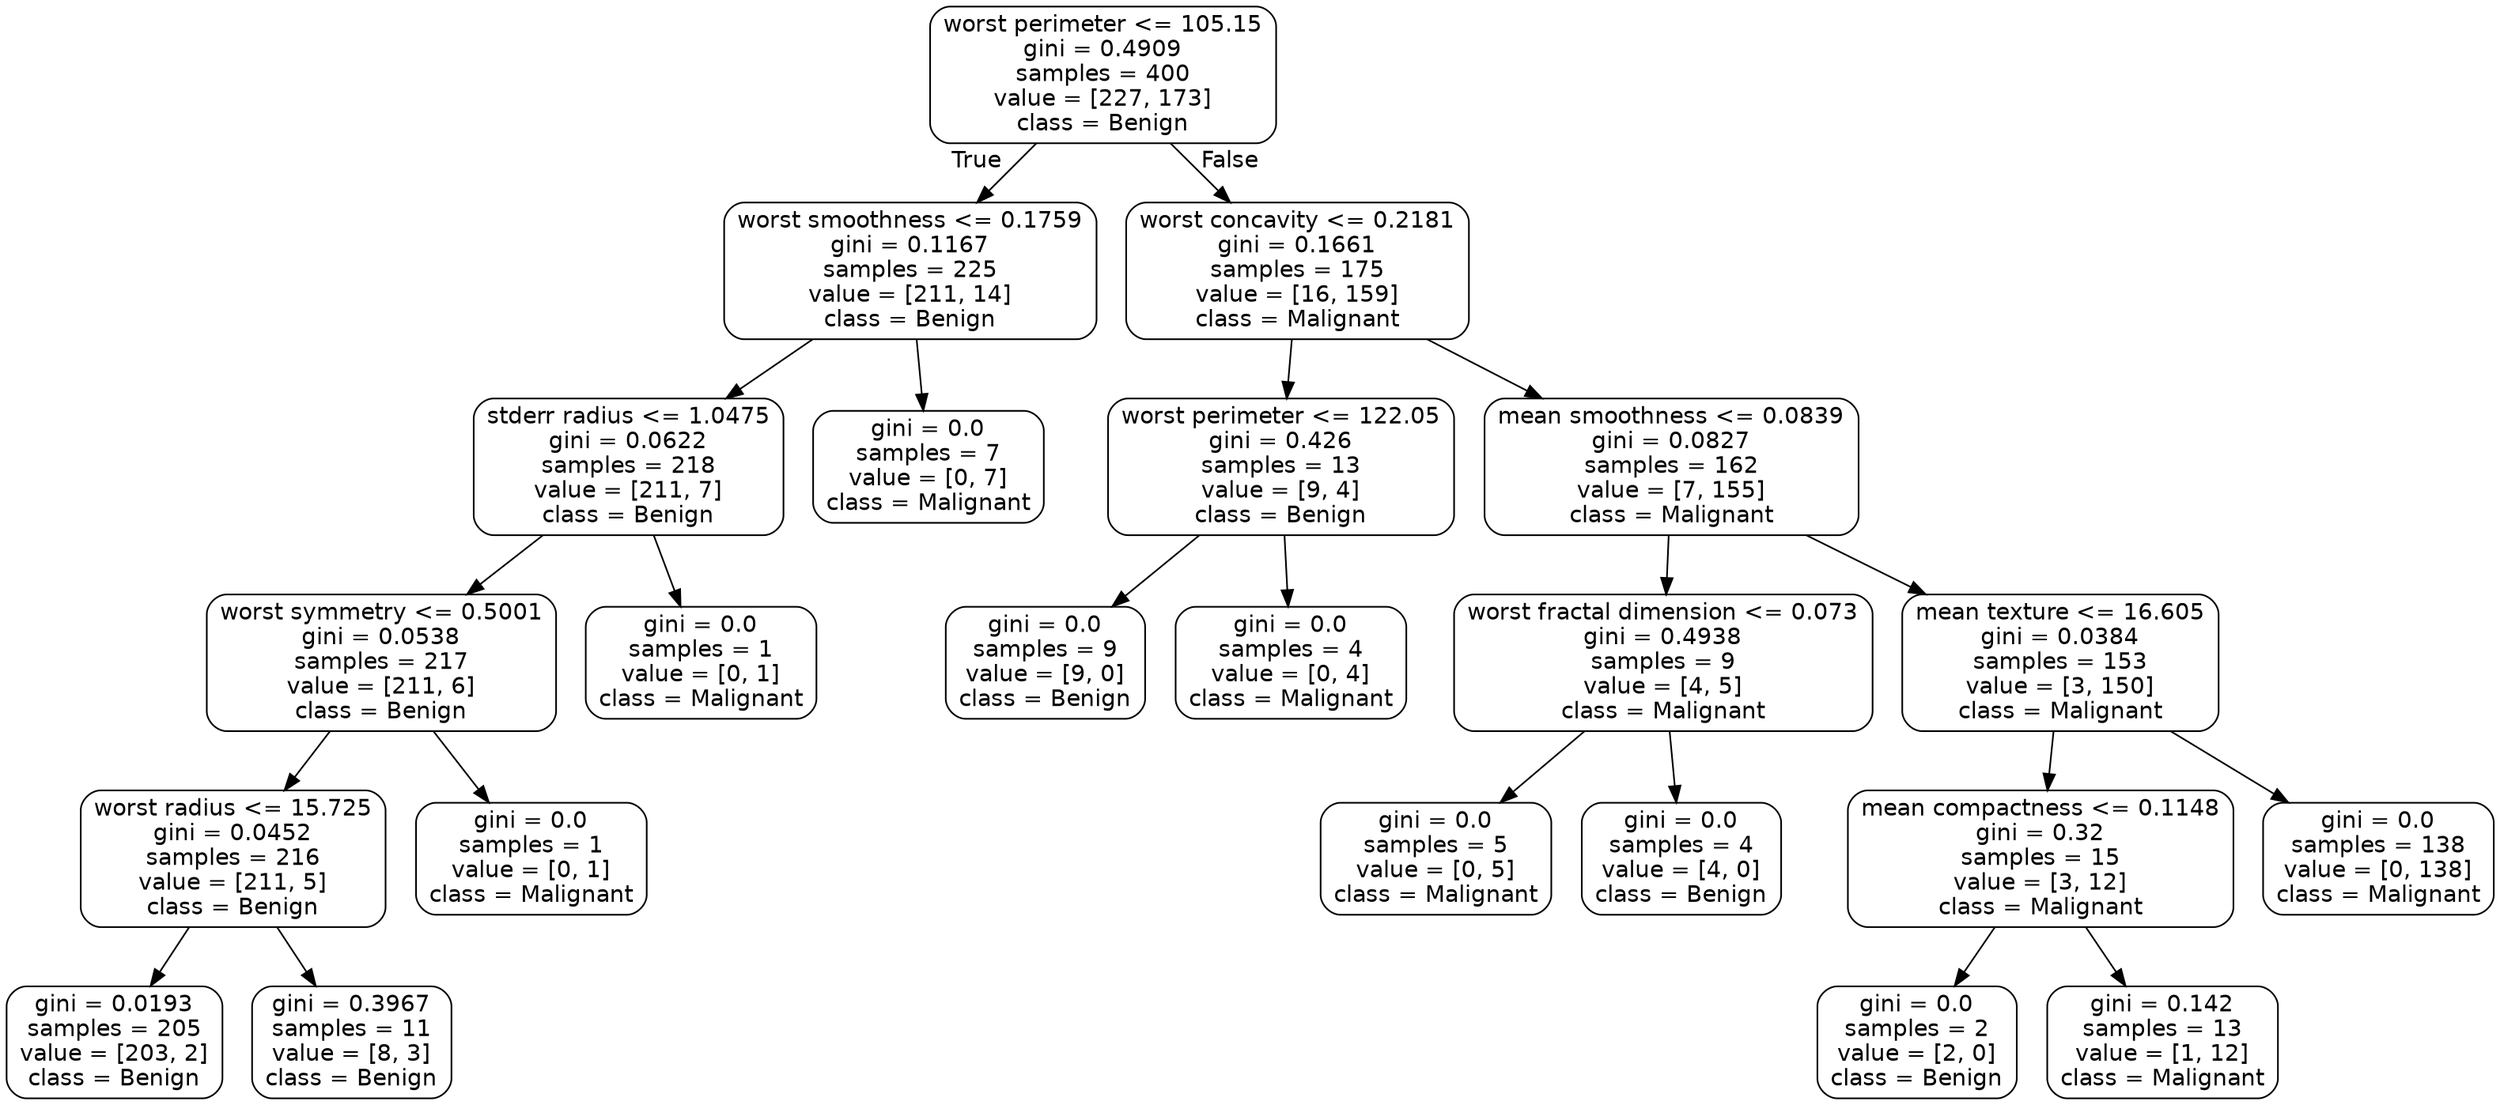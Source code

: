 digraph Tree {
node [shape=box, style="rounded", color="black", fontname=helvetica] ;
edge [fontname=helvetica] ;
0 [label="worst perimeter <= 105.15\ngini = 0.4909\nsamples = 400\nvalue = [227, 173]\nclass = Benign"] ;
1 [label="worst smoothness <= 0.1759\ngini = 0.1167\nsamples = 225\nvalue = [211, 14]\nclass = Benign"] ;
0 -> 1 [labeldistance=2.5, labelangle=45, headlabel="True"] ;
2 [label="stderr radius <= 1.0475\ngini = 0.0622\nsamples = 218\nvalue = [211, 7]\nclass = Benign"] ;
1 -> 2 ;
3 [label="worst symmetry <= 0.5001\ngini = 0.0538\nsamples = 217\nvalue = [211, 6]\nclass = Benign"] ;
2 -> 3 ;
4 [label="worst radius <= 15.725\ngini = 0.0452\nsamples = 216\nvalue = [211, 5]\nclass = Benign"] ;
3 -> 4 ;
5 [label="gini = 0.0193\nsamples = 205\nvalue = [203, 2]\nclass = Benign"] ;
4 -> 5 ;
6 [label="gini = 0.3967\nsamples = 11\nvalue = [8, 3]\nclass = Benign"] ;
4 -> 6 ;
7 [label="gini = 0.0\nsamples = 1\nvalue = [0, 1]\nclass = Malignant"] ;
3 -> 7 ;
8 [label="gini = 0.0\nsamples = 1\nvalue = [0, 1]\nclass = Malignant"] ;
2 -> 8 ;
9 [label="gini = 0.0\nsamples = 7\nvalue = [0, 7]\nclass = Malignant"] ;
1 -> 9 ;
10 [label="worst concavity <= 0.2181\ngini = 0.1661\nsamples = 175\nvalue = [16, 159]\nclass = Malignant"] ;
0 -> 10 [labeldistance=2.5, labelangle=-45, headlabel="False"] ;
11 [label="worst perimeter <= 122.05\ngini = 0.426\nsamples = 13\nvalue = [9, 4]\nclass = Benign"] ;
10 -> 11 ;
12 [label="gini = 0.0\nsamples = 9\nvalue = [9, 0]\nclass = Benign"] ;
11 -> 12 ;
13 [label="gini = 0.0\nsamples = 4\nvalue = [0, 4]\nclass = Malignant"] ;
11 -> 13 ;
14 [label="mean smoothness <= 0.0839\ngini = 0.0827\nsamples = 162\nvalue = [7, 155]\nclass = Malignant"] ;
10 -> 14 ;
15 [label="worst fractal dimension <= 0.073\ngini = 0.4938\nsamples = 9\nvalue = [4, 5]\nclass = Malignant"] ;
14 -> 15 ;
16 [label="gini = 0.0\nsamples = 5\nvalue = [0, 5]\nclass = Malignant"] ;
15 -> 16 ;
17 [label="gini = 0.0\nsamples = 4\nvalue = [4, 0]\nclass = Benign"] ;
15 -> 17 ;
18 [label="mean texture <= 16.605\ngini = 0.0384\nsamples = 153\nvalue = [3, 150]\nclass = Malignant"] ;
14 -> 18 ;
19 [label="mean compactness <= 0.1148\ngini = 0.32\nsamples = 15\nvalue = [3, 12]\nclass = Malignant"] ;
18 -> 19 ;
20 [label="gini = 0.0\nsamples = 2\nvalue = [2, 0]\nclass = Benign"] ;
19 -> 20 ;
21 [label="gini = 0.142\nsamples = 13\nvalue = [1, 12]\nclass = Malignant"] ;
19 -> 21 ;
22 [label="gini = 0.0\nsamples = 138\nvalue = [0, 138]\nclass = Malignant"] ;
18 -> 22 ;
}